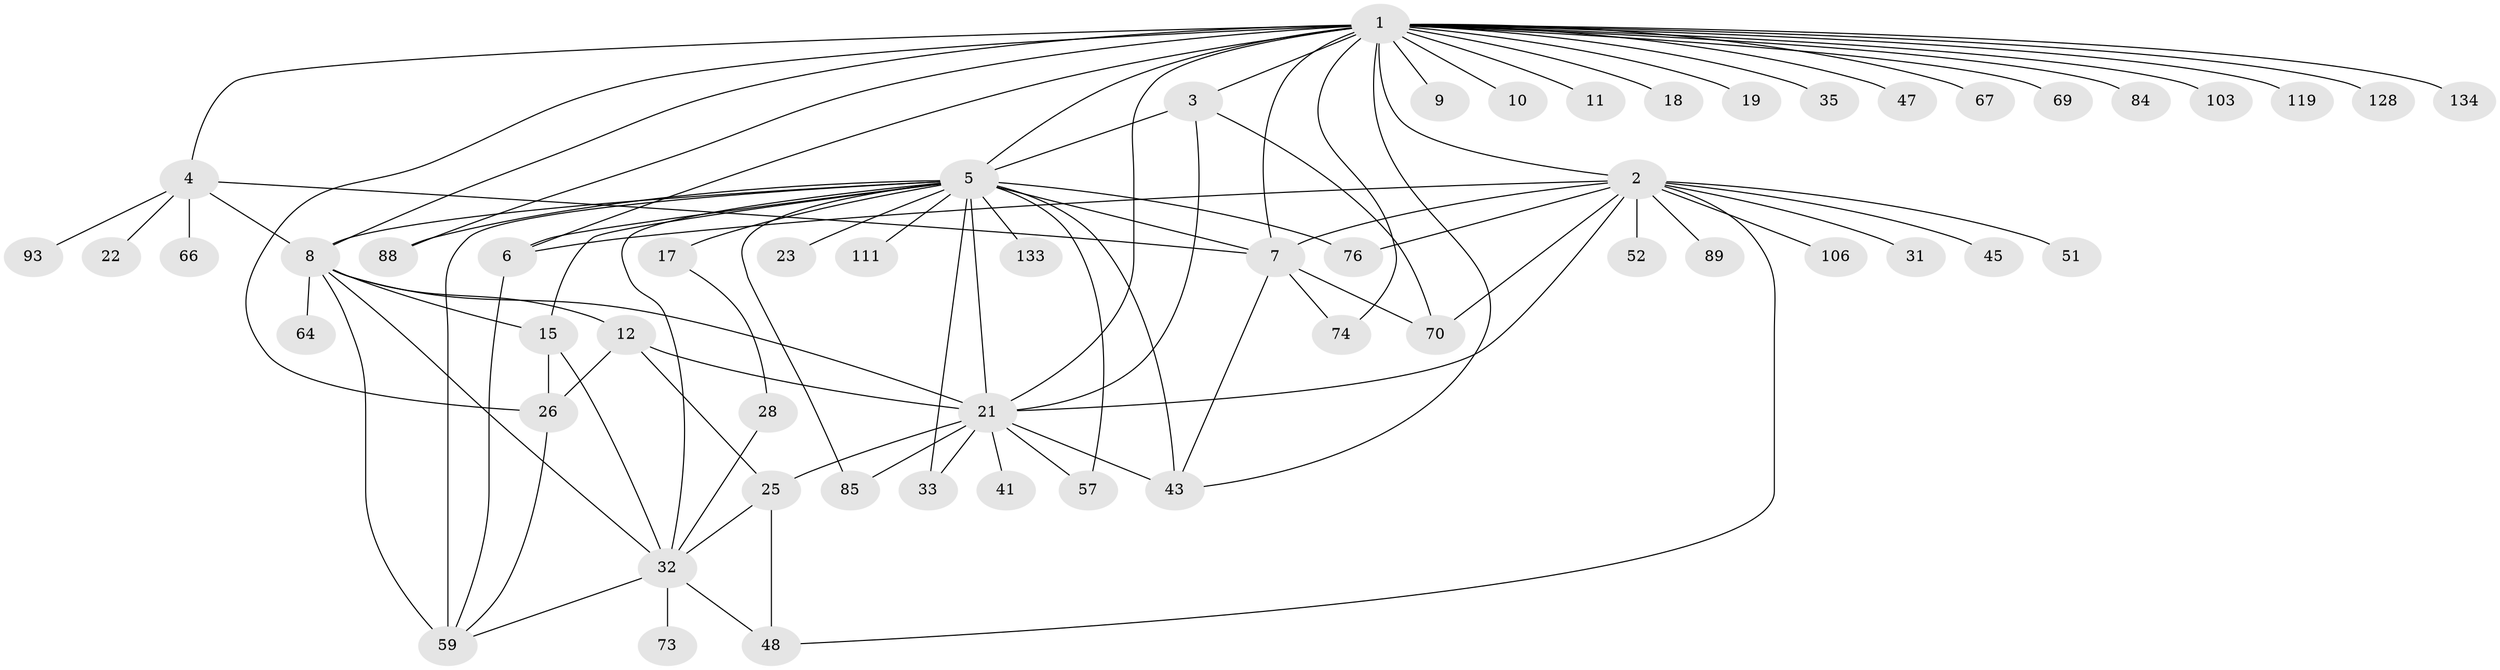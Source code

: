 // original degree distribution, {29: 0.007194244604316547, 13: 0.007194244604316547, 7: 0.02158273381294964, 6: 0.02877697841726619, 9: 0.02877697841726619, 3: 0.1366906474820144, 10: 0.007194244604316547, 1: 0.41007194244604317, 4: 0.07194244604316546, 2: 0.2517985611510791, 14: 0.007194244604316547, 5: 0.02158273381294964}
// Generated by graph-tools (version 1.1) at 2025/18/03/04/25 18:18:15]
// undirected, 55 vertices, 92 edges
graph export_dot {
graph [start="1"]
  node [color=gray90,style=filled];
  1;
  2;
  3 [super="+61+71"];
  4;
  5 [super="+13+53"];
  6 [super="+24"];
  7 [super="+102+38+116+113+107+83+34+30"];
  8;
  9;
  10;
  11 [super="+54+14"];
  12;
  15 [super="+37"];
  17 [super="+36+72"];
  18;
  19 [super="+55+100"];
  21 [super="+108+56+98+135+27+92+40+29+44"];
  22;
  23;
  25 [super="+131+75"];
  26 [super="+63+129"];
  28 [super="+49"];
  31;
  32 [super="+46"];
  33;
  35;
  41;
  43 [super="+65+130+115+95"];
  45;
  47;
  48 [super="+60+110"];
  51;
  52;
  57 [super="+94"];
  59 [super="+68"];
  64;
  66;
  67;
  69;
  70 [super="+78"];
  73;
  74;
  76 [super="+124"];
  84;
  85 [super="+101"];
  88 [super="+121+138"];
  89 [super="+91"];
  93;
  103;
  106;
  111;
  119;
  128;
  133;
  134;
  1 -- 2;
  1 -- 3 [weight=2];
  1 -- 4;
  1 -- 6;
  1 -- 8;
  1 -- 9;
  1 -- 10;
  1 -- 11;
  1 -- 18;
  1 -- 19;
  1 -- 21 [weight=2];
  1 -- 26;
  1 -- 35;
  1 -- 47;
  1 -- 67;
  1 -- 69;
  1 -- 74;
  1 -- 84;
  1 -- 88;
  1 -- 103;
  1 -- 119;
  1 -- 128;
  1 -- 134;
  1 -- 43;
  1 -- 7;
  1 -- 5 [weight=2];
  2 -- 6;
  2 -- 7;
  2 -- 31;
  2 -- 45;
  2 -- 51;
  2 -- 52;
  2 -- 76;
  2 -- 89;
  2 -- 106;
  2 -- 48;
  2 -- 21;
  2 -- 70;
  3 -- 5 [weight=5];
  3 -- 70;
  3 -- 21;
  4 -- 8;
  4 -- 22;
  4 -- 66;
  4 -- 93;
  4 -- 7;
  5 -- 21 [weight=3];
  5 -- 76;
  5 -- 85;
  5 -- 133;
  5 -- 88;
  5 -- 8;
  5 -- 17;
  5 -- 23;
  5 -- 32;
  5 -- 33;
  5 -- 43 [weight=3];
  5 -- 111;
  5 -- 57;
  5 -- 59 [weight=4];
  5 -- 7;
  5 -- 6;
  5 -- 15;
  6 -- 59;
  7 -- 74;
  7 -- 43;
  7 -- 70;
  8 -- 12;
  8 -- 15;
  8 -- 64;
  8 -- 21;
  8 -- 32;
  8 -- 59;
  12 -- 25;
  12 -- 26;
  12 -- 21;
  15 -- 32;
  15 -- 26;
  17 -- 28;
  21 -- 25 [weight=2];
  21 -- 43;
  21 -- 41;
  21 -- 33;
  21 -- 85;
  21 -- 57;
  25 -- 48;
  25 -- 32;
  26 -- 59;
  28 -- 32;
  32 -- 48;
  32 -- 73;
  32 -- 59;
}
